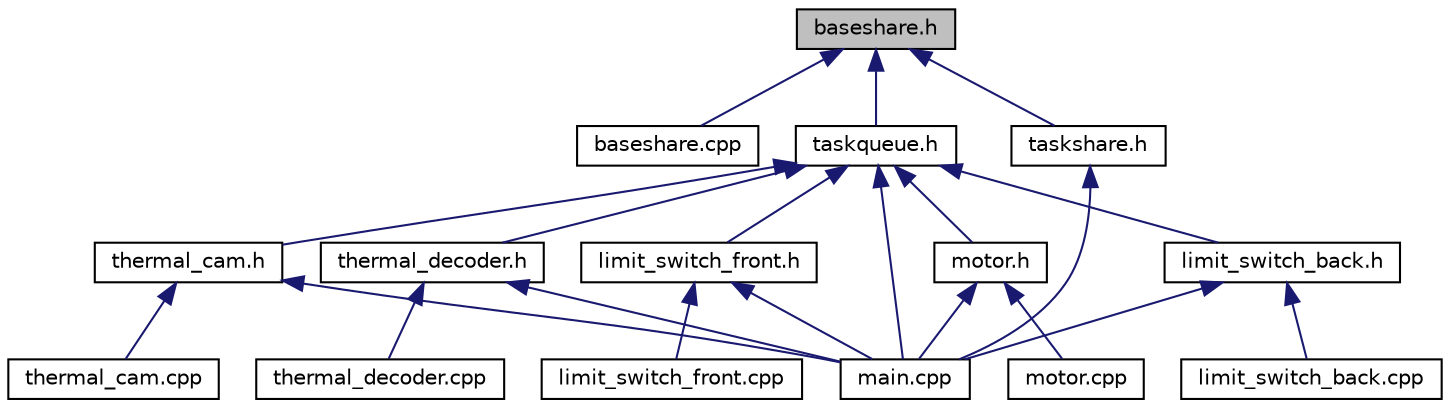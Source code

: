 digraph "baseshare.h"
{
 // LATEX_PDF_SIZE
  edge [fontname="Helvetica",fontsize="10",labelfontname="Helvetica",labelfontsize="10"];
  node [fontname="Helvetica",fontsize="10",shape=record];
  Node1 [label="baseshare.h",height=0.2,width=0.4,color="black", fillcolor="grey75", style="filled", fontcolor="black",tooltip="Headers for a base class for type-safe, thread-safe task data exchange classes."];
  Node1 -> Node2 [dir="back",color="midnightblue",fontsize="10",style="solid",fontname="Helvetica"];
  Node2 [label="baseshare.cpp",height=0.2,width=0.4,color="black", fillcolor="white", style="filled",URL="$baseshare_8cpp.html",tooltip="Source code of a base class for type-safe, thread-safe task data exchange classes."];
  Node1 -> Node3 [dir="back",color="midnightblue",fontsize="10",style="solid",fontname="Helvetica"];
  Node3 [label="taskqueue.h",height=0.2,width=0.4,color="black", fillcolor="white", style="filled",URL="$taskqueue_8h.html",tooltip=" "];
  Node3 -> Node4 [dir="back",color="midnightblue",fontsize="10",style="solid",fontname="Helvetica"];
  Node4 [label="limit_switch_back.h",height=0.2,width=0.4,color="black", fillcolor="white", style="filled",URL="$limit__switch__back_8h.html",tooltip="Operates back limit switch(es) to detect if limit switch pressed. Raises flag if it is pressed."];
  Node4 -> Node5 [dir="back",color="midnightblue",fontsize="10",style="solid",fontname="Helvetica"];
  Node5 [label="limit_switch_back.cpp",height=0.2,width=0.4,color="black", fillcolor="white", style="filled",URL="$limit__switch__back_8cpp.html",tooltip=" "];
  Node4 -> Node6 [dir="back",color="midnightblue",fontsize="10",style="solid",fontname="Helvetica"];
  Node6 [label="main.cpp",height=0.2,width=0.4,color="black", fillcolor="white", style="filled",URL="$main_8cpp.html",tooltip=" "];
  Node3 -> Node7 [dir="back",color="midnightblue",fontsize="10",style="solid",fontname="Helvetica"];
  Node7 [label="limit_switch_front.h",height=0.2,width=0.4,color="black", fillcolor="white", style="filled",URL="$limit__switch__front_8h.html",tooltip="Operates front limit switch(es) to detect if limit switch pressed. Raises flag if it is pressed."];
  Node7 -> Node8 [dir="back",color="midnightblue",fontsize="10",style="solid",fontname="Helvetica"];
  Node8 [label="limit_switch_front.cpp",height=0.2,width=0.4,color="black", fillcolor="white", style="filled",URL="$limit__switch__front_8cpp.html",tooltip=" "];
  Node7 -> Node6 [dir="back",color="midnightblue",fontsize="10",style="solid",fontname="Helvetica"];
  Node3 -> Node6 [dir="back",color="midnightblue",fontsize="10",style="solid",fontname="Helvetica"];
  Node3 -> Node9 [dir="back",color="midnightblue",fontsize="10",style="solid",fontname="Helvetica"];
  Node9 [label="motor.h",height=0.2,width=0.4,color="black", fillcolor="white", style="filled",URL="$motor_8h.html",tooltip="Motor Driver and Direction task for both robot chassis motors, specific to Scroomba."];
  Node9 -> Node6 [dir="back",color="midnightblue",fontsize="10",style="solid",fontname="Helvetica"];
  Node9 -> Node10 [dir="back",color="midnightblue",fontsize="10",style="solid",fontname="Helvetica"];
  Node10 [label="motor.cpp",height=0.2,width=0.4,color="black", fillcolor="white", style="filled",URL="$motor_8cpp.html",tooltip=" "];
  Node3 -> Node11 [dir="back",color="midnightblue",fontsize="10",style="solid",fontname="Helvetica"];
  Node11 [label="thermal_cam.h",height=0.2,width=0.4,color="black", fillcolor="white", style="filled",URL="$thermal__cam_8h.html",tooltip="Task which handles the thermal camera temperature array to the thermal decoder task."];
  Node11 -> Node6 [dir="back",color="midnightblue",fontsize="10",style="solid",fontname="Helvetica"];
  Node11 -> Node12 [dir="back",color="midnightblue",fontsize="10",style="solid",fontname="Helvetica"];
  Node12 [label="thermal_cam.cpp",height=0.2,width=0.4,color="black", fillcolor="white", style="filled",URL="$thermal__cam_8cpp.html",tooltip=" "];
  Node3 -> Node13 [dir="back",color="midnightblue",fontsize="10",style="solid",fontname="Helvetica"];
  Node13 [label="thermal_decoder.h",height=0.2,width=0.4,color="black", fillcolor="white", style="filled",URL="$thermal__decoder_8h.html",tooltip="Task that analyzes the thermal camera temperature array for people, sends result to mastermind."];
  Node13 -> Node6 [dir="back",color="midnightblue",fontsize="10",style="solid",fontname="Helvetica"];
  Node13 -> Node14 [dir="back",color="midnightblue",fontsize="10",style="solid",fontname="Helvetica"];
  Node14 [label="thermal_decoder.cpp",height=0.2,width=0.4,color="black", fillcolor="white", style="filled",URL="$thermal__decoder_8cpp.html",tooltip=" "];
  Node1 -> Node15 [dir="back",color="midnightblue",fontsize="10",style="solid",fontname="Helvetica"];
  Node15 [label="taskshare.h",height=0.2,width=0.4,color="black", fillcolor="white", style="filled",URL="$taskshare_8h.html",tooltip="Data which can be shared between tasks in a thread-safe manner."];
  Node15 -> Node6 [dir="back",color="midnightblue",fontsize="10",style="solid",fontname="Helvetica"];
}
